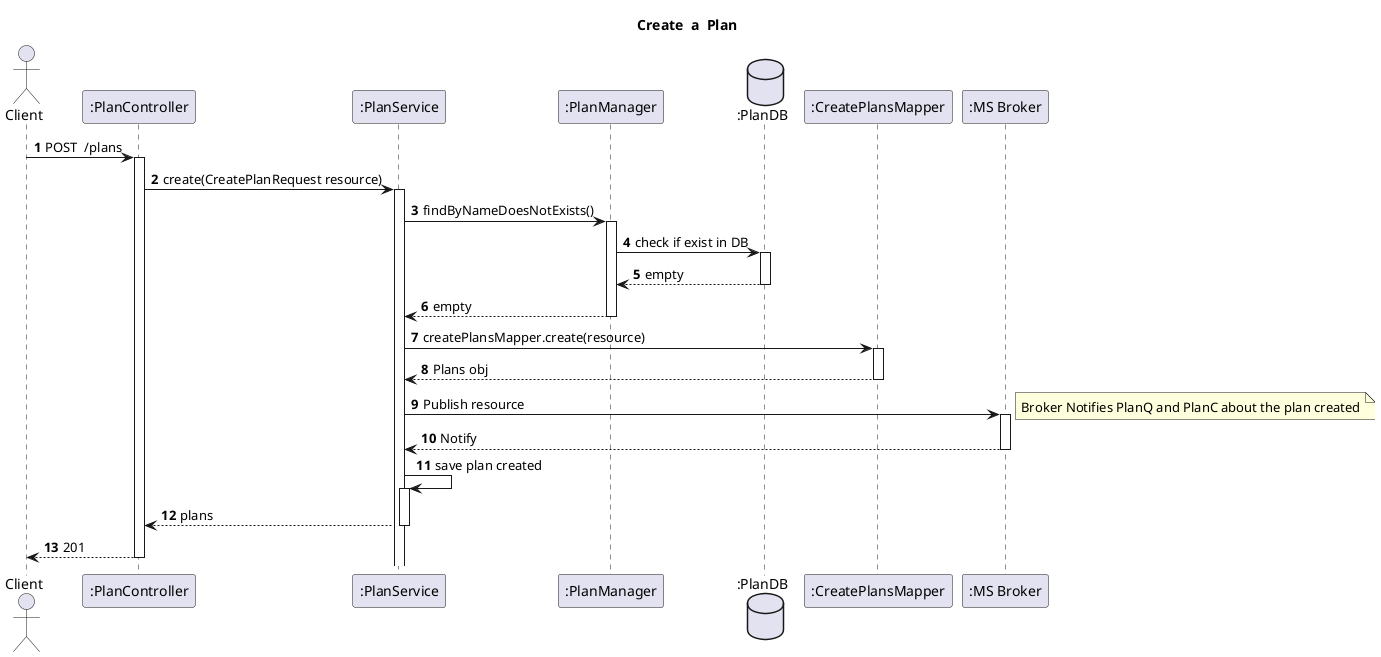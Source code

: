 @startuml
'https://plantuml.com/sequence-diagram
autoactivate on
autonumber
title  Create  a  Plan

autonumber

actor "Client" as Ac
participant ":PlanController" as PlanController
participant ":PlanService" as PService
participant ":PlanManager" as PManager
database ":PlanDB" as PDB
participant ":CreatePlansMapper" as MP







participant ":MS Broker" as Broker

Ac->PlanController:POST  /plans
PlanController->PService:create(CreatePlanRequest resource)
PService->PManager:findByNameDoesNotExists()
PManager->PDB:check if exist in DB
PDB-->PManager:empty
PManager-->PService:empty
PService->MP:createPlansMapper.create(resource)
MP-->PService:Plans obj
PService->Broker:Publish resource
note right
Broker Notifies PlanQ and PlanC about the plan created
end note
PService<--Broker:Notify
PService->PService:save plan created
PService-->PlanController:plans
PlanController-->Ac:201







@enduml

